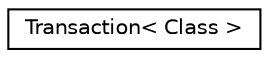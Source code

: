 digraph "Graphical Class Hierarchy"
{
 // LATEX_PDF_SIZE
  edge [fontname="Helvetica",fontsize="10",labelfontname="Helvetica",labelfontsize="10"];
  node [fontname="Helvetica",fontsize="10",shape=record];
  rankdir="LR";
  Node0 [label="Transaction\< Class \>",height=0.2,width=0.4,color="black", fillcolor="white", style="filled",URL="$classmbed_1_1_transaction.html",tooltip=" "];
}
